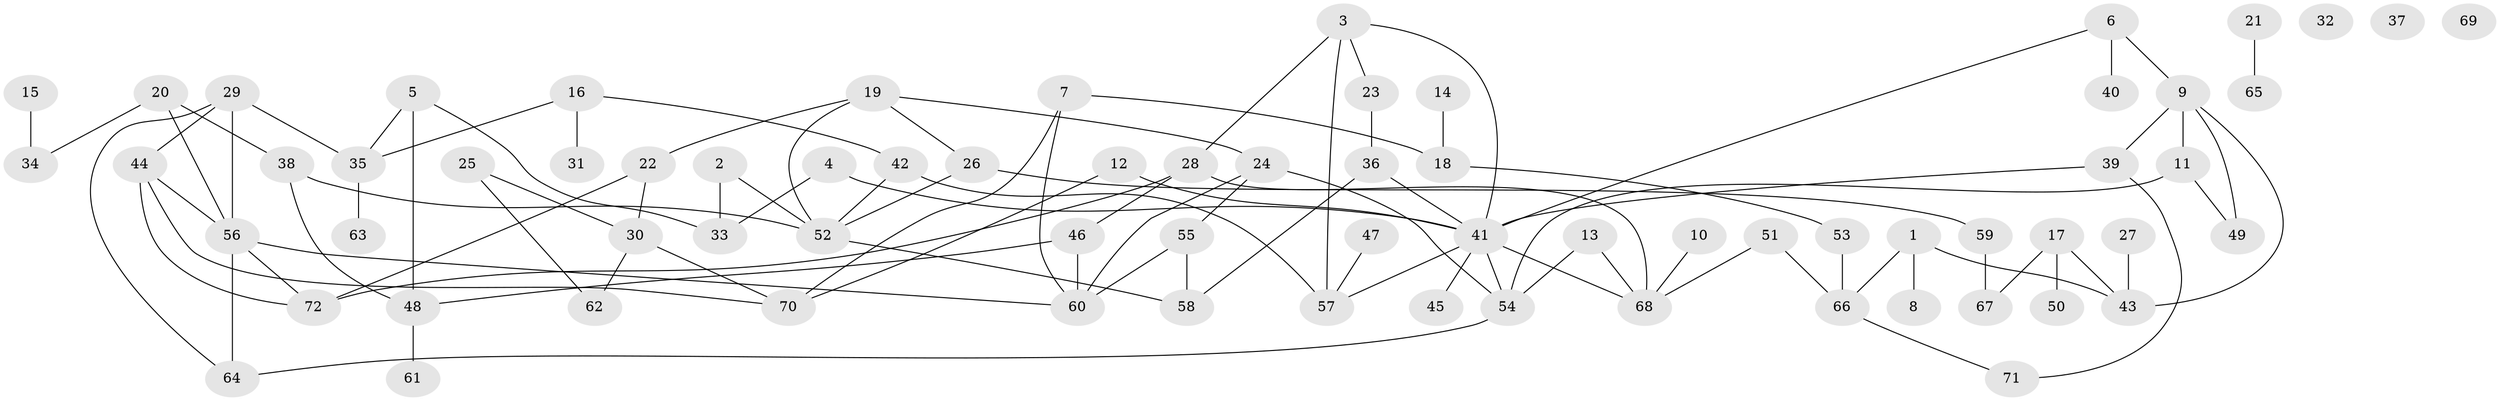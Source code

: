 // coarse degree distribution, {3: 0.3170731707317073, 4: 0.21951219512195122, 2: 0.21951219512195122, 10: 0.024390243902439025, 1: 0.14634146341463414, 7: 0.024390243902439025, 8: 0.024390243902439025, 6: 0.024390243902439025}
// Generated by graph-tools (version 1.1) at 2025/48/03/04/25 22:48:35]
// undirected, 72 vertices, 100 edges
graph export_dot {
  node [color=gray90,style=filled];
  1;
  2;
  3;
  4;
  5;
  6;
  7;
  8;
  9;
  10;
  11;
  12;
  13;
  14;
  15;
  16;
  17;
  18;
  19;
  20;
  21;
  22;
  23;
  24;
  25;
  26;
  27;
  28;
  29;
  30;
  31;
  32;
  33;
  34;
  35;
  36;
  37;
  38;
  39;
  40;
  41;
  42;
  43;
  44;
  45;
  46;
  47;
  48;
  49;
  50;
  51;
  52;
  53;
  54;
  55;
  56;
  57;
  58;
  59;
  60;
  61;
  62;
  63;
  64;
  65;
  66;
  67;
  68;
  69;
  70;
  71;
  72;
  1 -- 8;
  1 -- 43;
  1 -- 66;
  2 -- 33;
  2 -- 52;
  3 -- 23;
  3 -- 28;
  3 -- 41;
  3 -- 57;
  4 -- 33;
  4 -- 41;
  5 -- 33;
  5 -- 35;
  5 -- 48;
  6 -- 9;
  6 -- 40;
  6 -- 41;
  7 -- 18;
  7 -- 60;
  7 -- 70;
  9 -- 11;
  9 -- 39;
  9 -- 43;
  9 -- 49;
  10 -- 68;
  11 -- 49;
  11 -- 54;
  12 -- 41;
  12 -- 70;
  13 -- 54;
  13 -- 68;
  14 -- 18;
  15 -- 34;
  16 -- 31;
  16 -- 35;
  16 -- 42;
  17 -- 43;
  17 -- 50;
  17 -- 67;
  18 -- 53;
  19 -- 22;
  19 -- 24;
  19 -- 26;
  19 -- 52;
  20 -- 34;
  20 -- 38;
  20 -- 56;
  21 -- 65;
  22 -- 30;
  22 -- 72;
  23 -- 36;
  24 -- 54;
  24 -- 55;
  24 -- 60;
  25 -- 30;
  25 -- 62;
  26 -- 52;
  26 -- 59;
  27 -- 43;
  28 -- 46;
  28 -- 68;
  28 -- 72;
  29 -- 35;
  29 -- 44;
  29 -- 56;
  29 -- 64;
  30 -- 62;
  30 -- 70;
  35 -- 63;
  36 -- 41;
  36 -- 58;
  38 -- 48;
  38 -- 52;
  39 -- 41;
  39 -- 71;
  41 -- 45;
  41 -- 54;
  41 -- 57;
  41 -- 68;
  42 -- 52;
  42 -- 57;
  44 -- 56;
  44 -- 70;
  44 -- 72;
  46 -- 48;
  46 -- 60;
  47 -- 57;
  48 -- 61;
  51 -- 66;
  51 -- 68;
  52 -- 58;
  53 -- 66;
  54 -- 64;
  55 -- 58;
  55 -- 60;
  56 -- 60;
  56 -- 64;
  56 -- 72;
  59 -- 67;
  66 -- 71;
}
